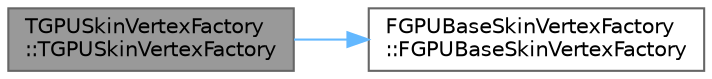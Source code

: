 digraph "TGPUSkinVertexFactory::TGPUSkinVertexFactory"
{
 // INTERACTIVE_SVG=YES
 // LATEX_PDF_SIZE
  bgcolor="transparent";
  edge [fontname=Helvetica,fontsize=10,labelfontname=Helvetica,labelfontsize=10];
  node [fontname=Helvetica,fontsize=10,shape=box,height=0.2,width=0.4];
  rankdir="LR";
  Node1 [id="Node000001",label="TGPUSkinVertexFactory\l::TGPUSkinVertexFactory",height=0.2,width=0.4,color="gray40", fillcolor="grey60", style="filled", fontcolor="black",tooltip="Constructor presizing bone matrices array to used amount."];
  Node1 -> Node2 [id="edge1_Node000001_Node000002",color="steelblue1",style="solid",tooltip=" "];
  Node2 [id="Node000002",label="FGPUBaseSkinVertexFactory\l::FGPUBaseSkinVertexFactory",height=0.2,width=0.4,color="grey40", fillcolor="white", style="filled",URL="$d1/d49/classFGPUBaseSkinVertexFactory.html#aa8b3e70a6265f847737bb6426ad86ca4",tooltip=" "];
}
